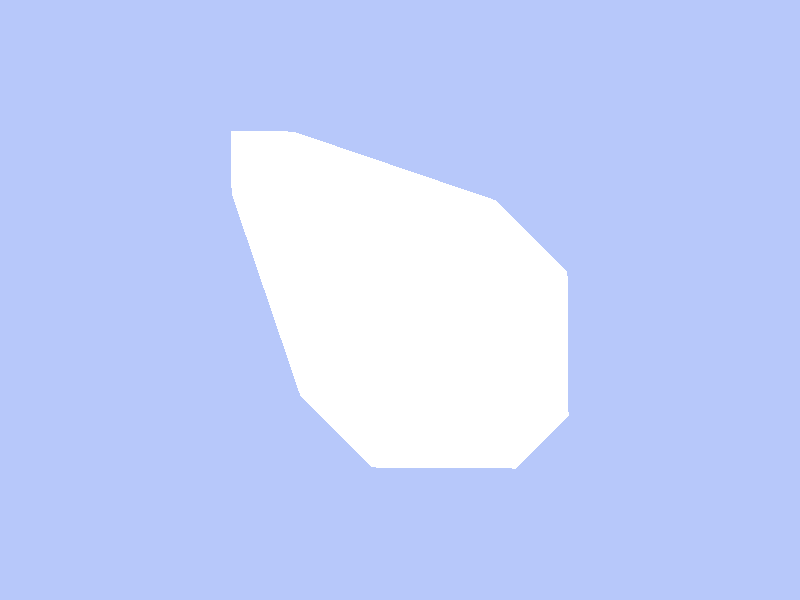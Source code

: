 // +kfi0 +kff9
// +k1
//#include "Axes.inc"
#include "math.inc"
#include "finish.inc"
#include "transforms.inc"

global_settings
{
	assumed_gamma 1.0
//	radiosity
//	{
//		brightness 0.3
//	}
}

#declare Jitter = 0.001;	
#declare CircumsphereRadius = (sqrt(3) * 1 / 2) + Jitter;	// distance from the center to a corner of the cube (radius of the sphere circumscribing the cube)
#declare StartDistance = CircumsphereRadius;
#declare StartAngle = atan2(StartDistance, 1);	// begin the animation with the proper angle starting at the corner of the cube (otherwise, the camera will lie inside the object)
#declare AngleOfView = StartAngle + clock * (90 - StartAngle - Jitter);	// do a linear interpolation between the start angle and the final angle (a tiny bit less than 90 degrees)
#declare CameraDistance = tand(AngleOfView);	// calculate the distance based on the angle (the distance corresponds to the exsecant of the angle)

camera
{
	#local diff = (45 - asind(tand(30)));	// the difference between a 45 degree angle and the vertical angle required to view from one corner of a cube to the opposite corner
	#local angl = 30;	// the angle required to rotate the hexagonal outline of the isometric cube so that one of its bottom sides is parallel with the bottom of the image
	#local dimm = 5/2;	// the width and height of the output image (assuming a square image)
	#local quadrantangle = (90 - diff * 2) / 2;	// an angle used to determine the length of the segment, below.
	#local leng = tand(quadrantangle) + 1/tand(quadrantangle);	// the length of a side of the parallelogram defined by the (unit length) up and right vectors
	#local AspectRatio = image_width/image_height;
	orthographic
	location -z*(CameraDistance)
	up vaxis_rotate(y,z,-(angl - diff)/2) * dimm * leng/2
	right vaxis_rotate(x,z,+(angl - diff)/2) * dimm * leng/2 * AspectRatio
	rotate z*-45
	rotate x*(45 - diff)
	rotate y*45
	Axis_Rotate_Trans(<1,0,-1,>, diff)
//	aperture 0.00001
//	blur_samples 100
//	focal_point 0
}
/*
camera
{
	location <10,0,0,>
	look_at <10,10,0,>
}
*/
sky_sphere
{
	pigment
	{
		gradient y
		color_map
		{
			[0.0 rgb <0.6,0.7,1.0>]		//153, 178.5, 255	//150, 240, 192
			[0.7 rgb <0.0,0.1,0.8>]		//  0,  25.5, 204	//155, 240, 96
//			[1.0 rgb <000/255,008/255,117/255>]	//0, 8, 117	//157.14, 240, 54.86
//			[1.0 rgb <-65.57/255, -40.07/255, 182.16/255>]
//			[1.0 rgb <-285/255, -259.5/255, 109.03/255>]
		}
		scale 2
		translate 1
	}
}

light_source
{
	<0, 0, -100>            // light's position (translated below)
	color rgb <1, 1, 1>  // light's color
	rotate <60,30,0>
	parallel
	shadowless
}

box
{
	-0.5,0.5
	texture
	{
//		pigment {rgbt <1,1,1,0.5,>}
		pigment {rgb 1}
		finish {Phong_Glossy}
	}
//	scale y *  tand(30) * (tand(45)/sind(45))/(tand(30)/sind(30))
}

// the coordinate grid and axes
//		axesSize,			// The distance from the origin to one of the grid's edges.	(float)
//		minUnit,			// The size of each small-unit square.	(float)
//		thickRatio,			// The thickness of the grid lines (as a factor of axesSize).	(float)
//		aBool,				// Turns the axes on/off. (boolian)
//		xBool,				// Turns the plane perpendicular to the x-axis on/off.	(boolian)
//		yBool,				// Turns the plane perpendicular to the y-axis on/off.	(boolian)
//		zBool,				// Turns the plane perpendicular to the z-axis on/off.	(boolian)
//		offsetBool,			// Offsets the grid and axes by thickRatio in all directions (in case of obstructions).	(boolian)
//AxesParam(100, .1, 0.0001, 1, 0, 1, 0, 0)
